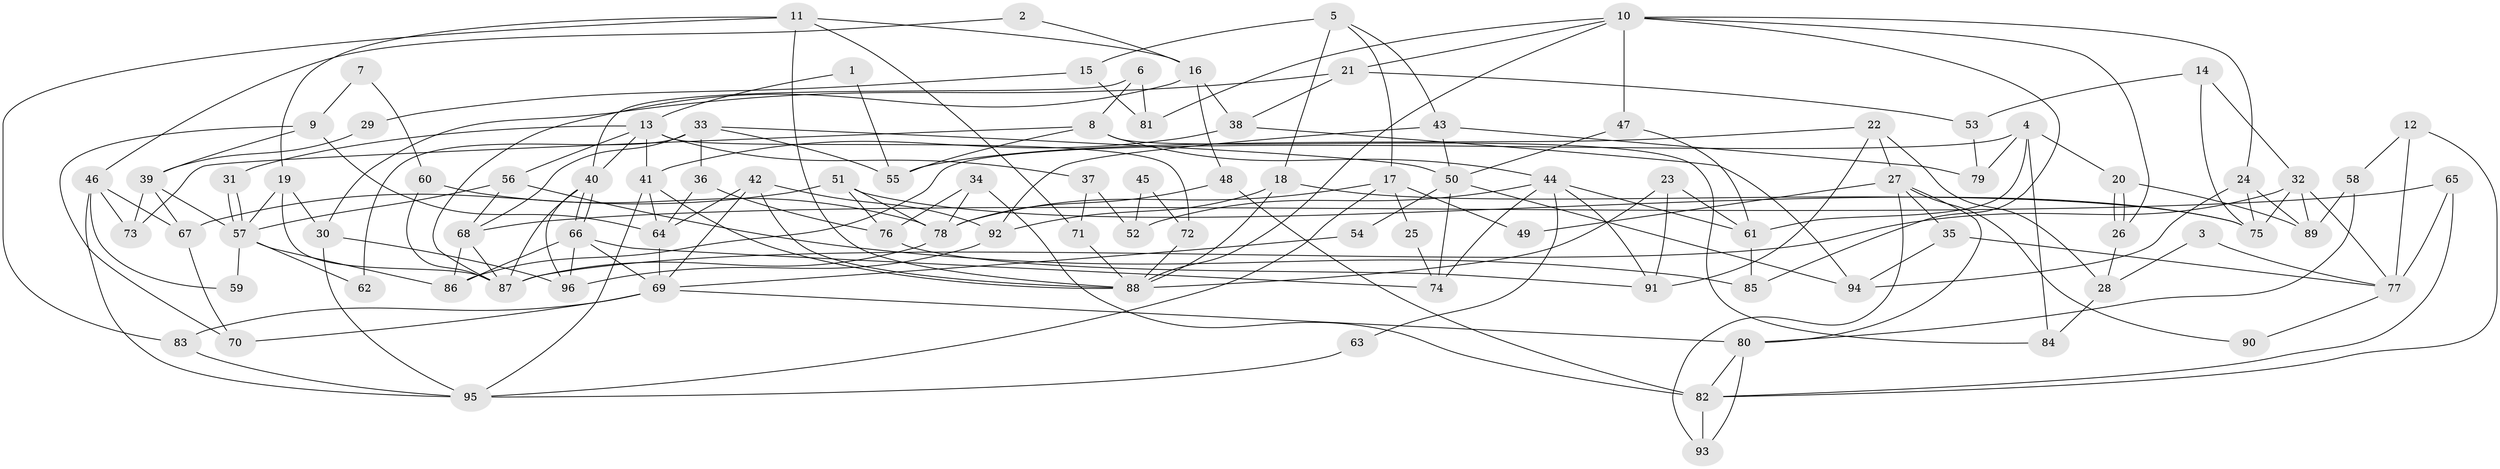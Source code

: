 // Generated by graph-tools (version 1.1) at 2025/52/03/09/25 04:52:15]
// undirected, 96 vertices, 192 edges
graph export_dot {
graph [start="1"]
  node [color=gray90,style=filled];
  1;
  2;
  3;
  4;
  5;
  6;
  7;
  8;
  9;
  10;
  11;
  12;
  13;
  14;
  15;
  16;
  17;
  18;
  19;
  20;
  21;
  22;
  23;
  24;
  25;
  26;
  27;
  28;
  29;
  30;
  31;
  32;
  33;
  34;
  35;
  36;
  37;
  38;
  39;
  40;
  41;
  42;
  43;
  44;
  45;
  46;
  47;
  48;
  49;
  50;
  51;
  52;
  53;
  54;
  55;
  56;
  57;
  58;
  59;
  60;
  61;
  62;
  63;
  64;
  65;
  66;
  67;
  68;
  69;
  70;
  71;
  72;
  73;
  74;
  75;
  76;
  77;
  78;
  79;
  80;
  81;
  82;
  83;
  84;
  85;
  86;
  87;
  88;
  89;
  90;
  91;
  92;
  93;
  94;
  95;
  96;
  1 -- 13;
  1 -- 55;
  2 -- 16;
  2 -- 46;
  3 -- 28;
  3 -- 77;
  4 -- 61;
  4 -- 86;
  4 -- 20;
  4 -- 79;
  4 -- 84;
  5 -- 17;
  5 -- 18;
  5 -- 15;
  5 -- 43;
  6 -- 40;
  6 -- 8;
  6 -- 81;
  7 -- 60;
  7 -- 9;
  8 -- 44;
  8 -- 84;
  8 -- 55;
  8 -- 73;
  9 -- 64;
  9 -- 39;
  9 -- 70;
  10 -- 88;
  10 -- 24;
  10 -- 21;
  10 -- 26;
  10 -- 47;
  10 -- 81;
  10 -- 85;
  11 -- 83;
  11 -- 19;
  11 -- 16;
  11 -- 71;
  11 -- 88;
  12 -- 77;
  12 -- 82;
  12 -- 58;
  13 -- 41;
  13 -- 40;
  13 -- 31;
  13 -- 37;
  13 -- 56;
  13 -- 72;
  14 -- 53;
  14 -- 75;
  14 -- 32;
  15 -- 81;
  15 -- 29;
  16 -- 48;
  16 -- 38;
  16 -- 87;
  17 -- 78;
  17 -- 95;
  17 -- 25;
  17 -- 49;
  18 -- 92;
  18 -- 88;
  18 -- 75;
  19 -- 30;
  19 -- 87;
  19 -- 57;
  20 -- 26;
  20 -- 26;
  20 -- 89;
  21 -- 38;
  21 -- 30;
  21 -- 53;
  22 -- 55;
  22 -- 91;
  22 -- 27;
  22 -- 28;
  23 -- 61;
  23 -- 88;
  23 -- 91;
  24 -- 75;
  24 -- 89;
  24 -- 94;
  25 -- 74;
  26 -- 28;
  27 -- 80;
  27 -- 35;
  27 -- 49;
  27 -- 90;
  27 -- 93;
  28 -- 84;
  29 -- 39;
  30 -- 96;
  30 -- 95;
  31 -- 57;
  31 -- 57;
  32 -- 87;
  32 -- 75;
  32 -- 77;
  32 -- 89;
  33 -- 50;
  33 -- 68;
  33 -- 36;
  33 -- 55;
  33 -- 62;
  34 -- 78;
  34 -- 76;
  34 -- 82;
  35 -- 77;
  35 -- 94;
  36 -- 64;
  36 -- 76;
  37 -- 71;
  37 -- 52;
  38 -- 94;
  38 -- 41;
  39 -- 57;
  39 -- 73;
  39 -- 67;
  40 -- 66;
  40 -- 66;
  40 -- 87;
  40 -- 96;
  41 -- 64;
  41 -- 88;
  41 -- 95;
  42 -- 92;
  42 -- 88;
  42 -- 64;
  42 -- 69;
  43 -- 50;
  43 -- 79;
  43 -- 92;
  44 -- 61;
  44 -- 91;
  44 -- 52;
  44 -- 63;
  44 -- 74;
  45 -- 52;
  45 -- 72;
  46 -- 67;
  46 -- 95;
  46 -- 59;
  46 -- 73;
  47 -- 50;
  47 -- 61;
  48 -- 78;
  48 -- 82;
  50 -- 94;
  50 -- 74;
  50 -- 54;
  51 -- 67;
  51 -- 75;
  51 -- 76;
  51 -- 78;
  53 -- 79;
  54 -- 69;
  56 -- 57;
  56 -- 68;
  56 -- 85;
  57 -- 59;
  57 -- 62;
  57 -- 86;
  58 -- 89;
  58 -- 80;
  60 -- 78;
  60 -- 87;
  61 -- 85;
  63 -- 95;
  64 -- 69;
  65 -- 68;
  65 -- 82;
  65 -- 77;
  66 -- 69;
  66 -- 74;
  66 -- 86;
  66 -- 96;
  67 -- 70;
  68 -- 86;
  68 -- 87;
  69 -- 80;
  69 -- 70;
  69 -- 83;
  71 -- 88;
  72 -- 88;
  76 -- 91;
  77 -- 90;
  78 -- 87;
  80 -- 82;
  80 -- 93;
  82 -- 93;
  83 -- 95;
  92 -- 96;
}
